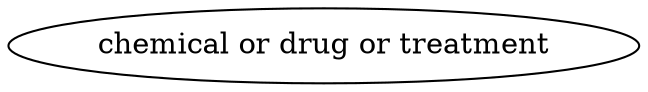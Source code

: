 digraph {
	graph [bb="0,0,233.98,36"];
	node [label="\N"];
	"chemical or drug or treatment"	[height=0.5,
		label="chemical or drug or treatment",
		pos="116.99,18",
		width=3.2497];
}
